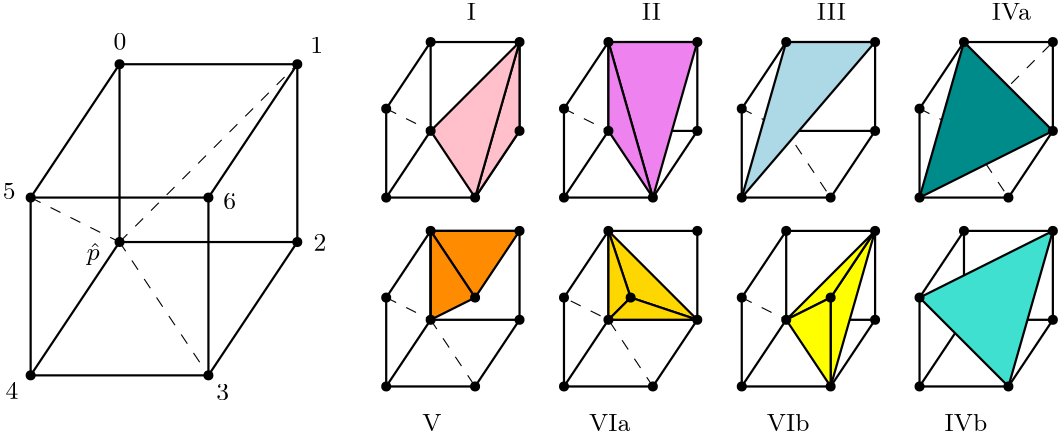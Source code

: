 <?xml version="1.0"?>
<!DOCTYPE ipe SYSTEM "ipe.dtd">
<ipe version="70206" creator="Ipe 7.2.7">
<info created="D:20180617123345" modified="D:20180911125527"/>
<ipestyle name="basic">
<symbol name="arrow/arc(spx)">
<path stroke="sym-stroke" fill="sym-stroke" pen="sym-pen">
0 0 m
-1 0.333 l
-1 -0.333 l
h
</path>
</symbol>
<symbol name="arrow/farc(spx)">
<path stroke="sym-stroke" fill="white" pen="sym-pen">
0 0 m
-1 0.333 l
-1 -0.333 l
h
</path>
</symbol>
<symbol name="arrow/ptarc(spx)">
<path stroke="sym-stroke" fill="sym-stroke" pen="sym-pen">
0 0 m
-1 0.333 l
-0.8 0 l
-1 -0.333 l
h
</path>
</symbol>
<symbol name="arrow/fptarc(spx)">
<path stroke="sym-stroke" fill="white" pen="sym-pen">
0 0 m
-1 0.333 l
-0.8 0 l
-1 -0.333 l
h
</path>
</symbol>
<symbol name="mark/circle(sx)" transformations="translations">
<path fill="sym-stroke">
0.6 0 0 0.6 0 0 e
0.4 0 0 0.4 0 0 e
</path>
</symbol>
<symbol name="mark/disk(sx)" transformations="translations">
<path fill="sym-stroke">
0.6 0 0 0.6 0 0 e
</path>
</symbol>
<symbol name="mark/fdisk(sfx)" transformations="translations">
<group>
<path fill="sym-fill">
0.5 0 0 0.5 0 0 e
</path>
<path fill="sym-stroke" fillrule="eofill">
0.6 0 0 0.6 0 0 e
0.4 0 0 0.4 0 0 e
</path>
</group>
</symbol>
<symbol name="mark/box(sx)" transformations="translations">
<path fill="sym-stroke" fillrule="eofill">
-0.6 -0.6 m
0.6 -0.6 l
0.6 0.6 l
-0.6 0.6 l
h
-0.4 -0.4 m
0.4 -0.4 l
0.4 0.4 l
-0.4 0.4 l
h
</path>
</symbol>
<symbol name="mark/square(sx)" transformations="translations">
<path fill="sym-stroke">
-0.6 -0.6 m
0.6 -0.6 l
0.6 0.6 l
-0.6 0.6 l
h
</path>
</symbol>
<symbol name="mark/fsquare(sfx)" transformations="translations">
<group>
<path fill="sym-fill">
-0.5 -0.5 m
0.5 -0.5 l
0.5 0.5 l
-0.5 0.5 l
h
</path>
<path fill="sym-stroke" fillrule="eofill">
-0.6 -0.6 m
0.6 -0.6 l
0.6 0.6 l
-0.6 0.6 l
h
-0.4 -0.4 m
0.4 -0.4 l
0.4 0.4 l
-0.4 0.4 l
h
</path>
</group>
</symbol>
<symbol name="mark/cross(sx)" transformations="translations">
<group>
<path fill="sym-stroke">
-0.43 -0.57 m
0.57 0.43 l
0.43 0.57 l
-0.57 -0.43 l
h
</path>
<path fill="sym-stroke">
-0.43 0.57 m
0.57 -0.43 l
0.43 -0.57 l
-0.57 0.43 l
h
</path>
</group>
</symbol>
<symbol name="arrow/fnormal(spx)">
<path stroke="sym-stroke" fill="white" pen="sym-pen">
0 0 m
-1 0.333 l
-1 -0.333 l
h
</path>
</symbol>
<symbol name="arrow/pointed(spx)">
<path stroke="sym-stroke" fill="sym-stroke" pen="sym-pen">
0 0 m
-1 0.333 l
-0.8 0 l
-1 -0.333 l
h
</path>
</symbol>
<symbol name="arrow/fpointed(spx)">
<path stroke="sym-stroke" fill="white" pen="sym-pen">
0 0 m
-1 0.333 l
-0.8 0 l
-1 -0.333 l
h
</path>
</symbol>
<symbol name="arrow/linear(spx)">
<path stroke="sym-stroke" pen="sym-pen">
-1 0.333 m
0 0 l
-1 -0.333 l
</path>
</symbol>
<symbol name="arrow/fdouble(spx)">
<path stroke="sym-stroke" fill="white" pen="sym-pen">
0 0 m
-1 0.333 l
-1 -0.333 l
h
-1 0 m
-2 0.333 l
-2 -0.333 l
h
</path>
</symbol>
<symbol name="arrow/double(spx)">
<path stroke="sym-stroke" fill="sym-stroke" pen="sym-pen">
0 0 m
-1 0.333 l
-1 -0.333 l
h
-1 0 m
-2 0.333 l
-2 -0.333 l
h
</path>
</symbol>
<pen name="heavier" value="0.8"/>
<pen name="fat" value="1.2"/>
<pen name="ultrafat" value="2"/>
<symbolsize name="large" value="5"/>
<symbolsize name="small" value="2"/>
<symbolsize name="tiny" value="1.1"/>
<arrowsize name="large" value="10"/>
<arrowsize name="small" value="5"/>
<arrowsize name="tiny" value="3"/>
<color name="red" value="1 0 0"/>
<color name="green" value="0 1 0"/>
<color name="blue" value="0 0 1"/>
<color name="yellow" value="1 1 0"/>
<color name="orange" value="1 0.647 0"/>
<color name="gold" value="1 0.843 0"/>
<color name="purple" value="0.627 0.125 0.941"/>
<color name="gray" value="0.745"/>
<color name="brown" value="0.647 0.165 0.165"/>
<color name="navy" value="0 0 0.502"/>
<color name="pink" value="1 0.753 0.796"/>
<color name="seagreen" value="0.18 0.545 0.341"/>
<color name="turquoise" value="0.251 0.878 0.816"/>
<color name="violet" value="0.933 0.51 0.933"/>
<color name="darkblue" value="0 0 0.545"/>
<color name="darkcyan" value="0 0.545 0.545"/>
<color name="darkgray" value="0.663"/>
<color name="darkgreen" value="0 0.392 0"/>
<color name="darkmagenta" value="0.545 0 0.545"/>
<color name="darkorange" value="1 0.549 0"/>
<color name="darkred" value="0.545 0 0"/>
<color name="lightblue" value="0.678 0.847 0.902"/>
<color name="lightcyan" value="0.878 1 1"/>
<color name="lightgray" value="0.827"/>
<color name="lightgreen" value="0.565 0.933 0.565"/>
<color name="lightyellow" value="1 1 0.878"/>
<dashstyle name="dashed" value="[4] 0"/>
<dashstyle name="dotted" value="[1 3] 0"/>
<dashstyle name="dash dotted" value="[4 2 1 2] 0"/>
<dashstyle name="dash dot dotted" value="[4 2 1 2 1 2] 0"/>
<textsize name="large" value="\large"/>
<textsize name="Large" value="\Large"/>
<textsize name="LARGE" value="\LARGE"/>
<textsize name="huge" value="\huge"/>
<textsize name="Huge" value="\Huge"/>
<textsize name="small" value="\small"/>
<textsize name="footnote" value="\footnotesize"/>
<textsize name="tiny" value="\tiny"/>
<textstyle name="center" begin="\begin{center}" end="\end{center}"/>
<textstyle name="itemize" begin="\begin{itemize}" end="\end{itemize}"/>
<textstyle name="item" begin="\begin{itemize}\item{}" end="\end{itemize}"/>
<gridsize name="4 pts" value="4"/>
<gridsize name="8 pts (~3 mm)" value="8"/>
<gridsize name="16 pts (~6 mm)" value="16"/>
<gridsize name="32 pts (~12 mm)" value="32"/>
<gridsize name="10 pts (~3.5 mm)" value="10"/>
<gridsize name="20 pts (~7 mm)" value="20"/>
<gridsize name="14 pts (~5 mm)" value="14"/>
<gridsize name="28 pts (~10 mm)" value="28"/>
<gridsize name="56 pts (~20 mm)" value="56"/>
<anglesize name="90 deg" value="90"/>
<anglesize name="60 deg" value="60"/>
<anglesize name="45 deg" value="45"/>
<anglesize name="30 deg" value="30"/>
<anglesize name="22.5 deg" value="22.5"/>
<opacity name="10%" value="0.1"/>
<opacity name="30%" value="0.3"/>
<opacity name="50%" value="0.5"/>
<opacity name="75%" value="0.75"/>
<tiling name="falling" angle="-60" step="4" width="1"/>
<tiling name="rising" angle="30" step="4" width="1"/>
</ipestyle>
<page>
<layer name="alpha"/>
<view layers="alpha" active="alpha"/>
<path layer="alpha" stroke="black" dash="dashed">
384 544 m
400 536 l
416 512 l
</path>
<path stroke="black" dash="dashed">
400 536 m
432 568 l
</path>
<path stroke="black" dash="dashed">
320 544 m
336 536 l
352 512 l
</path>
<group matrix="1 0 0 1 96 0">
<path stroke="black" pen="heavier">
96 544 m
96 512 l
128 512 l
144 536 l
144 568 l
112 568 l
96 544 l
96 544 l
</path>
<path stroke="black" pen="heavier">
96 512 m
112 536 l
144 536 l
</path>
<path stroke="black" pen="heavier">
112 568 m
112 536 l
</path>
<use name="mark/disk(sx)" pos="112 536" size="small" stroke="black"/>
<use name="mark/disk(sx)" pos="96 512" size="small" stroke="black"/>
<use name="mark/disk(sx)" pos="128 512" size="small" stroke="black"/>
<use name="mark/disk(sx)" pos="144 536" size="small" stroke="black"/>
<use name="mark/disk(sx)" pos="144 568" size="small" stroke="black"/>
<use name="mark/disk(sx)" pos="112 568" size="small" stroke="black"/>
<use name="mark/disk(sx)" pos="96 544" size="small" stroke="black"/>
</group>
<path matrix="1 0 0 1 96 0" stroke="black" fill="pink" pen="heavier">
144 568 m
128 512 l
144 536 l
144 568 l
</path>
<path matrix="1 0 0 1 96 0" stroke="black" fill="pink" pen="heavier">
112 536 m
144 568 l
128 512 l
112 536 l
</path>
<group matrix="1 0 0 1 160 0">
<path stroke="black" pen="heavier">
96 544 m
96 512 l
128 512 l
144 536 l
144 568 l
112 568 l
96 544 l
96 544 l
</path>
<path stroke="black" pen="heavier">
96 512 m
112 536 l
144 536 l
</path>
<path stroke="black" pen="heavier">
112 568 m
112 536 l
</path>
<use name="mark/disk(sx)" pos="112 536" size="small" stroke="black"/>
<use name="mark/disk(sx)" pos="96 512" size="small" stroke="black"/>
<use name="mark/disk(sx)" pos="128 512" size="small" stroke="black"/>
<use name="mark/disk(sx)" pos="144 536" size="small" stroke="black"/>
<use name="mark/disk(sx)" pos="144 568" size="small" stroke="black"/>
<use name="mark/disk(sx)" pos="112 568" size="small" stroke="black"/>
<use name="mark/disk(sx)" pos="96 544" size="small" stroke="black"/>
</group>
<path matrix="1 0 0 1 160 64" stroke="black" fill="violet" pen="heavier">
112 504 m
128 448 l
144 504 l
112 504 l
</path>
<path matrix="1 0 0 1 160 64" stroke="black" fill="violet" pen="heavier">
112 472 m
128 448 l
112 504 l
</path>
<group matrix="1 0 0 1 224 0">
<path stroke="black" pen="heavier">
96 544 m
96 512 l
128 512 l
144 536 l
144 568 l
112 568 l
96 544 l
96 544 l
</path>
<path stroke="black" pen="heavier">
96 512 m
112 536 l
144 536 l
</path>
<path stroke="black" pen="heavier">
112 568 m
112 536 l
</path>
<use name="mark/disk(sx)" pos="112 536" size="small" stroke="black"/>
<use name="mark/disk(sx)" pos="96 512" size="small" stroke="black"/>
<use name="mark/disk(sx)" pos="128 512" size="small" stroke="black"/>
<use name="mark/disk(sx)" pos="144 536" size="small" stroke="black"/>
<use name="mark/disk(sx)" pos="144 568" size="small" stroke="black"/>
<use name="mark/disk(sx)" pos="112 568" size="small" stroke="black"/>
<use name="mark/disk(sx)" pos="96 544" size="small" stroke="black"/>
</group>
<path matrix="1 0 0 1 224 128" stroke="black" fill="lightblue" pen="heavier">
112 440 m
96 384 l
144 440 l
112 440 l
</path>
<group matrix="1 0 0 1 288 0">
<path stroke="black" pen="heavier">
96 544 m
96 512 l
128 512 l
144 536 l
144 568 l
112 568 l
96 544 l
96 544 l
</path>
<path stroke="black" pen="heavier">
96 512 m
112 536 l
144 536 l
</path>
<path stroke="black" pen="heavier">
112 568 m
112 536 l
</path>
<use name="mark/disk(sx)" pos="112 536" size="small" stroke="black"/>
<use name="mark/disk(sx)" pos="96 512" size="small" stroke="black"/>
<use name="mark/disk(sx)" pos="128 512" size="small" stroke="black"/>
<use name="mark/disk(sx)" pos="144 536" size="small" stroke="black"/>
<use name="mark/disk(sx)" pos="144 568" size="small" stroke="black"/>
<use name="mark/disk(sx)" pos="112 568" size="small" stroke="black"/>
<use name="mark/disk(sx)" pos="96 544" size="small" stroke="black"/>
</group>
<path matrix="1 0 0 1 224 64" stroke="black" fill="darkcyan" pen="heavier">
176 504 m
208 472 l
160 448 l
176 504 l
</path>
<group matrix="1 0 0 1 288 -68">
<path stroke="black" pen="heavier">
96 544 m
96 512 l
128 512 l
144 536 l
144 568 l
112 568 l
96 544 l
96 544 l
</path>
<path stroke="black" pen="heavier">
96 512 m
112 536 l
144 536 l
</path>
<path stroke="black" pen="heavier">
112 568 m
112 536 l
</path>
<use name="mark/disk(sx)" pos="112 536" size="small" stroke="black"/>
<use name="mark/disk(sx)" pos="96 512" size="small" stroke="black"/>
<use name="mark/disk(sx)" pos="128 512" size="small" stroke="black"/>
<use name="mark/disk(sx)" pos="144 536" size="small" stroke="black"/>
<use name="mark/disk(sx)" pos="144 568" size="small" stroke="black"/>
<use name="mark/disk(sx)" pos="112 568" size="small" stroke="black"/>
<use name="mark/disk(sx)" pos="96 544" size="small" stroke="black"/>
</group>
<path matrix="1 0 0 1 224 60" stroke="black" fill="turquoise" pen="heavier">
208 440 m
160 416 l
192 384 l
208 440 l
</path>
<group matrix="1 0 0 1 96 -68">
<path stroke="black" pen="heavier">
96 544 m
96 512 l
128 512 l
144 536 l
144 568 l
112 568 l
96 544 l
96 544 l
</path>
<path stroke="black" pen="heavier">
96 512 m
112 536 l
144 536 l
</path>
<path stroke="black" pen="heavier">
112 568 m
112 536 l
</path>
<use name="mark/disk(sx)" pos="112 536" size="small" stroke="black"/>
<use name="mark/disk(sx)" pos="96 512" size="small" stroke="black"/>
<use name="mark/disk(sx)" pos="128 512" size="small" stroke="black"/>
<use name="mark/disk(sx)" pos="144 536" size="small" stroke="black"/>
<use name="mark/disk(sx)" pos="144 568" size="small" stroke="black"/>
<use name="mark/disk(sx)" pos="112 568" size="small" stroke="black"/>
<use name="mark/disk(sx)" pos="96 544" size="small" stroke="black"/>
</group>
<path matrix="1 0 0 1 -32 -4" stroke="black" fill="darkorange" pen="heavier">
240 504 m
256 480 l
272 504 l
240 504 l
</path>
<path matrix="1 0 0 1 -32 -4" stroke="black" fill="darkorange" pen="heavier">
256 480 m
240 472 l
240 504 l
</path>
<use matrix="1 0 0 1 -32 -4" name="mark/disk(sx)" pos="256 480" size="small" stroke="black"/>
<group matrix="1 0 0 1 160 -68">
<path stroke="black" pen="heavier">
96 544 m
96 512 l
128 512 l
144 536 l
144 568 l
112 568 l
96 544 l
96 544 l
</path>
<path stroke="black" pen="heavier">
96 512 m
112 536 l
144 536 l
</path>
<path stroke="black" pen="heavier">
112 568 m
112 536 l
</path>
<use name="mark/disk(sx)" pos="112 536" size="small" stroke="black"/>
<use name="mark/disk(sx)" pos="96 512" size="small" stroke="black"/>
<use name="mark/disk(sx)" pos="128 512" size="small" stroke="black"/>
<use name="mark/disk(sx)" pos="144 536" size="small" stroke="black"/>
<use name="mark/disk(sx)" pos="144 568" size="small" stroke="black"/>
<use name="mark/disk(sx)" pos="112 568" size="small" stroke="black"/>
<use name="mark/disk(sx)" pos="96 544" size="small" stroke="black"/>
</group>
<path matrix="1 0 0 1 32 60" stroke="black" fill="gold" pen="heavier">
240 440 m
272 408 l
248 416 l
240 440 l
</path>
<path matrix="1 0 0 1 32 60" stroke="black" fill="gold" pen="heavier">
240 440 m
240 408 l
248 416 l
</path>
<path matrix="1 0 0 1 32 60" stroke="black" fill="gold" pen="heavier">
240 408 m
272 408 l
248 416 l
</path>
<use matrix="1 0 0 1 32 60" name="mark/disk(sx)" pos="248 416" size="small" stroke="black"/>
<group matrix="1 0 0 1 224 -68">
<path stroke="black" pen="heavier">
96 544 m
96 512 l
128 512 l
144 536 l
144 568 l
112 568 l
96 544 l
96 544 l
</path>
<path stroke="black" pen="heavier">
96 512 m
112 536 l
144 536 l
</path>
<path stroke="black" pen="heavier">
112 568 m
112 536 l
</path>
<use name="mark/disk(sx)" pos="112 536" size="small" stroke="black"/>
<use name="mark/disk(sx)" pos="96 512" size="small" stroke="black"/>
<use name="mark/disk(sx)" pos="128 512" size="small" stroke="black"/>
<use name="mark/disk(sx)" pos="144 536" size="small" stroke="black"/>
<use name="mark/disk(sx)" pos="144 568" size="small" stroke="black"/>
<use name="mark/disk(sx)" pos="112 568" size="small" stroke="black"/>
<use name="mark/disk(sx)" pos="96 544" size="small" stroke="black"/>
</group>
<path matrix="1 0 0 1 224 124" stroke="black" fill="yellow" pen="heavier">
144 376 m
128 320 l
128 352 l
144 376 l
</path>
<path matrix="1 0 0 1 224 124" stroke="black" fill="yellow" pen="heavier">
112 344 m
128 352 l
144 376 l
112 344 l
</path>
<path matrix="1 0 0 1 224 124" stroke="black" fill="yellow" pen="heavier">
112 344 m
128 320 l
128 352 l
112 344 l
</path>
<use matrix="1 0 0 1 224 124" name="mark/disk(sx)" pos="128 352" size="small" stroke="black"/>
<text matrix="1 0 0 1 141 -8" transformations="translations" pos="80 584" stroke="black" type="label" width="3.326" height="6.127" depth="0" valign="baseline" size="small">I</text>
<text matrix="1 0 0 1 132 -4" transformations="translations" pos="152 580" stroke="black" type="label" width="6.909" height="6.127" depth="0" valign="baseline" size="small">II</text>
<text matrix="1 0 0 1 131 -4" transformations="translations" pos="216 580" stroke="black" type="label" width="10.491" height="6.127" depth="0" valign="baseline" size="small">III</text>
<text matrix="1 0 0 1 142 -8" transformations="translations" pos="268 584" stroke="black" type="label" width="14.076" height="6.127" depth="0" valign="baseline" size="small">IVa</text>
<text matrix="1 0 0 1 117 8" transformations="translations" pos="276 420" stroke="black" type="label" width="15.356" height="6.227" depth="0" valign="baseline" size="small">IVb</text>
<text matrix="1 0 0 1 125 8" transformations="translations" pos="80 420" stroke="black" type="label" width="6.91" height="6.127" depth="0" valign="baseline" size="small">V</text>
<text matrix="1 0 0 1 125 0" transformations="translations" pos="140 428" stroke="black" type="label" width="14.844" height="6.127" depth="0" valign="baseline" size="small">VIa</text>
<text matrix="1 0 0 1 117 -4" transformations="translations" pos="212 432" stroke="black" type="label" width="15.356" height="6.227" depth="0" valign="baseline" size="small">VIb</text>
<path stroke="black" pen="heavier">
64 448 m
128 448 l
160 496 l
160 560 l
96 560 l
64 512 l
64 448 l
</path>
<path stroke="black" pen="heavier">
96 560 m
96 496 l
64 448 l
</path>
<path stroke="black" pen="heavier">
96 496 m
160 496 l
</path>
<path stroke="black" pen="heavier">
64 512 m
128 512 l
128 448 l
</path>
<path stroke="black" pen="heavier">
128 512 m
160 560 l
</path>
<use name="mark/disk(sx)" pos="64 448" size="small" stroke="black"/>
<use name="mark/disk(sx)" pos="64 512" size="small" stroke="black"/>
<use name="mark/disk(sx)" pos="96 560" size="small" stroke="black"/>
<use name="mark/disk(sx)" pos="96 496" size="small" stroke="black"/>
<use name="mark/disk(sx)" pos="160 496" size="small" stroke="black"/>
<use name="mark/disk(sx)" pos="128 448" size="small" stroke="black"/>
<use name="mark/disk(sx)" pos="128 512" size="small" stroke="black"/>
<use name="mark/disk(sx)" pos="160 560" size="small" stroke="black"/>
<text matrix="1 0 0 1 -2.16293 1.24461" transformations="translations" pos="96 564" stroke="black" type="label" width="4.608" height="5.778" depth="0" valign="baseline" size="small" style="math">0</text>
<text matrix="1 0 0 1 -3.32513 0.00336381" transformations="translations" pos="168 564" stroke="black" type="label" width="4.608" height="5.778" depth="0" valign="baseline" size="small" style="math">1</text>
<text matrix="1 0 0 1 -2.19993 4.83211" transformations="translations" pos="168 488" stroke="black" type="label" width="4.608" height="5.778" depth="0" valign="baseline" size="small" style="math">2</text>
<text matrix="1 0 0 1 -1.18742 -0.995688" transformations="translations" pos="132 440" stroke="black" type="label" width="4.608" height="5.778" depth="0" valign="baseline" size="small" style="math">3</text>
<text matrix="1 0 0 1 2.96856 -0.407021" transformations="translations" pos="52 440" stroke="black" type="label" width="4.608" height="5.778" depth="0" valign="baseline" size="small" style="math">4</text>
<text matrix="1 0 0 1 5.9674 -4.62187" transformations="translations" pos="48 516" stroke="black" type="label" width="4.608" height="5.778" depth="0" valign="baseline" size="small" style="math">5</text>
<text matrix="1 0 0 1 -10.6952 -8.20601" transformations="translations" pos="144 516" stroke="black" type="label" width="4.608" height="5.778" depth="0" valign="baseline" size="small" style="math">6</text>
<text matrix="1 0 0 1 -15.8202 1.56698" transformations="translations" pos="100 488" stroke="black" type="label" width="4.626" height="6.23" depth="1.74" valign="baseline" size="small" style="math">\hat{p}</text>
<use name="mark/disk(sx)" pos="240 568" size="small" stroke="black"/>
<use name="mark/disk(sx)" pos="240 536" size="small" stroke="black"/>
<use name="mark/disk(sx)" pos="224 512" size="small" stroke="black"/>
<use name="mark/disk(sx)" pos="208 536" size="small" stroke="black"/>
<use name="mark/disk(sx)" pos="272 568" size="small" stroke="black"/>
<use name="mark/disk(sx)" pos="304 568" size="small" stroke="black"/>
<use name="mark/disk(sx)" pos="272 536" size="small" stroke="black"/>
<use name="mark/disk(sx)" pos="336 568" size="small" stroke="black"/>
<use name="mark/disk(sx)" pos="368 568" size="small" stroke="black"/>
<use name="mark/disk(sx)" pos="400 568" size="small" stroke="black"/>
<use name="mark/disk(sx)" pos="432 536" size="small" stroke="black"/>
<use name="mark/disk(sx)" pos="384 512" size="small" stroke="black"/>
<use name="mark/disk(sx)" pos="432 500" size="small" stroke="black"/>
<use name="mark/disk(sx)" pos="384 476" size="small" stroke="black"/>
<use name="mark/disk(sx)" pos="416 444" size="small" stroke="black"/>
<use name="mark/disk(sx)" pos="336 468" size="small" stroke="black"/>
<use name="mark/disk(sx)" pos="352 444" size="small" stroke="black"/>
<use name="mark/disk(sx)" pos="272 468" size="small" stroke="black"/>
<use name="mark/disk(sx)" pos="272 500" size="small" stroke="black"/>
<use name="mark/disk(sx)" pos="208 468" size="small" stroke="black"/>
<use name="mark/disk(sx)" pos="208 500" size="small" stroke="black"/>
<use name="mark/disk(sx)" pos="240 500" size="small" stroke="black"/>
<path stroke="black" pen="heavier">
272 568 m
272 536 l
</path>
<path stroke="black" pen="heavier">
208 500 m
208 468 l
</path>
<path stroke="black" pen="heavier">
208 500 m
224 476 l
</path>
<path stroke="black" pen="heavier">
272 500 m
280 476 l
</path>
<path stroke="black" pen="heavier">
272 468 m
280 476 l
</path>
<path stroke="black" dash="dashed">
64 512 m
96 496 l
</path>
<path stroke="black" dash="dashed">
96 496 m
160 560 l
</path>
<path stroke="black" dash="dashed">
96 496 m
128 448 l
</path>
<path stroke="black" dash="dashed">
192 544 m
208 536 l
</path>
<path stroke="black" dash="dashed">
192 476 m
208 468 l
</path>
<path stroke="black" dash="dashed">
208 468 m
224 444 l
</path>
<path stroke="black" dash="dashed">
288 444 m
272 468 l
256 476 l
</path>
<path stroke="black" dash="dashed">
320 476 m
336 468 l
</path>
<path stroke="black" dash="dashed">
256 544 m
272 536 l
</path>
<use name="mark/disk(sx)" pos="64 512" size="normal" stroke="black"/>
<use name="mark/disk(sx)" pos="96 560" size="normal" stroke="black"/>
<use name="mark/disk(sx)" pos="96 496" size="normal" stroke="black"/>
<use name="mark/disk(sx)" pos="128 512" size="normal" stroke="black"/>
<use name="mark/disk(sx)" pos="160 560" size="normal" stroke="black"/>
<use name="mark/disk(sx)" pos="160 496" size="normal" stroke="black"/>
<use name="mark/disk(sx)" pos="128 448" size="normal" stroke="black"/>
<use name="mark/disk(sx)" pos="64 448" size="normal" stroke="black"/>
<use name="mark/disk(sx)" pos="192 444" size="normal" stroke="black"/>
<use name="mark/disk(sx)" pos="192 476" size="normal" stroke="black"/>
<use name="mark/disk(sx)" pos="208 468" size="normal" stroke="black"/>
<use name="mark/disk(sx)" pos="224 476" size="normal" stroke="black"/>
<use name="mark/disk(sx)" pos="208 500" size="normal" stroke="black"/>
<use name="mark/disk(sx)" pos="240 500" size="normal" stroke="black"/>
<use name="mark/disk(sx)" pos="240 468" size="normal" stroke="black"/>
<use name="mark/disk(sx)" pos="224 444" size="normal" stroke="black"/>
<use name="mark/disk(sx)" pos="208 568" size="normal" stroke="black"/>
<use name="mark/disk(sx)" pos="192 544" size="normal" stroke="black"/>
<use name="mark/disk(sx)" pos="208 536" size="normal" stroke="black"/>
<use name="mark/disk(sx)" pos="192 512" size="normal" stroke="black"/>
<use name="mark/disk(sx)" pos="224 512" size="normal" stroke="black"/>
<use name="mark/disk(sx)" pos="240 536" size="normal" stroke="black"/>
<use name="mark/disk(sx)" pos="240 568" size="normal" stroke="black"/>
<use name="mark/disk(sx)" pos="272 568" size="normal" stroke="black"/>
<use name="mark/disk(sx)" pos="256 544" size="normal" stroke="black"/>
<use name="mark/disk(sx)" pos="272 536" size="normal" stroke="black"/>
<use name="mark/disk(sx)" pos="256 512" size="normal" stroke="black"/>
<use name="mark/disk(sx)" pos="288 512" size="normal" stroke="black"/>
<use name="mark/disk(sx)" pos="304 536" size="normal" stroke="black"/>
<use name="mark/disk(sx)" pos="304 568" size="normal" stroke="black"/>
<use name="mark/disk(sx)" pos="320 544" size="normal" stroke="black"/>
<use name="mark/disk(sx)" pos="336 568" size="normal" stroke="black"/>
<use name="mark/disk(sx)" pos="368 568" size="normal" stroke="black"/>
<use name="mark/disk(sx)" pos="368 536" size="normal" stroke="black"/>
<use name="mark/disk(sx)" pos="352 512" size="normal" stroke="black"/>
<use name="mark/disk(sx)" pos="320 512" size="normal" stroke="black"/>
<use name="mark/disk(sx)" pos="304 500" size="normal" stroke="black"/>
<use name="mark/disk(sx)" pos="272 500" size="normal" stroke="black"/>
<use name="mark/disk(sx)" pos="280 476" size="normal" stroke="black"/>
<use name="mark/disk(sx)" pos="272 468" size="normal" stroke="black"/>
<use name="mark/disk(sx)" pos="256 476" size="normal" stroke="black"/>
<use name="mark/disk(sx)" pos="256 444" size="normal" stroke="black"/>
<use name="mark/disk(sx)" pos="288 444" size="normal" stroke="black"/>
<use name="mark/disk(sx)" pos="304 468" size="normal" stroke="black"/>
<use name="mark/disk(sx)" pos="320 476" size="normal" stroke="black"/>
<use name="mark/disk(sx)" pos="336 500" size="normal" stroke="black"/>
<use name="mark/disk(sx)" pos="336 468" size="normal" stroke="black"/>
<use name="mark/disk(sx)" pos="352 476" size="normal" stroke="black"/>
<use name="mark/disk(sx)" pos="368 500" size="normal" stroke="black"/>
<use name="mark/disk(sx)" pos="368 468" size="normal" stroke="black"/>
<use name="mark/disk(sx)" pos="352 444" size="normal" stroke="black"/>
<use name="mark/disk(sx)" pos="320 444" size="normal" stroke="black"/>
<use name="mark/disk(sx)" pos="400 568" size="normal" stroke="black"/>
<use name="mark/disk(sx)" pos="384 544" size="normal" stroke="black"/>
<use name="mark/disk(sx)" pos="384 512" size="normal" stroke="black"/>
<use name="mark/disk(sx)" pos="416 512" size="normal" stroke="black"/>
<use name="mark/disk(sx)" pos="432 536" size="normal" stroke="black"/>
<use name="mark/disk(sx)" pos="432 568" size="normal" stroke="black"/>
<use name="mark/disk(sx)" pos="432 500" size="normal" stroke="black"/>
<use name="mark/disk(sx)" pos="400 500" size="normal" stroke="black"/>
<use name="mark/disk(sx)" pos="384 476" size="normal" stroke="black"/>
<use name="mark/disk(sx)" pos="384 444" size="normal" stroke="black"/>
<use name="mark/disk(sx)" pos="416 444" size="normal" stroke="black"/>
<use name="mark/disk(sx)" pos="432 468" size="normal" stroke="black"/>
</page>
</ipe>
